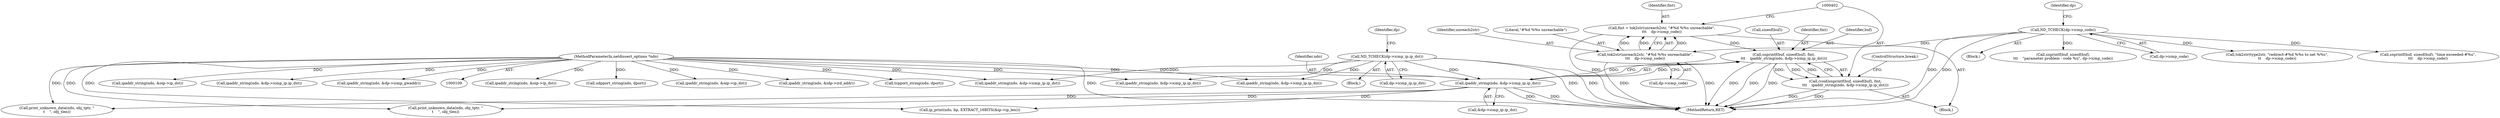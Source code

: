 digraph "0_tcpdump_1a1bce0526a77b62e41531b00f8bb5e21fd4f3a3@API" {
"1000403" [label="(Call,snprintf(buf, sizeof(buf), fmt,\n\t\t\t    ipaddr_string(ndo, &dp->icmp_ip.ip_dst)))"];
"1000393" [label="(Call,fmt = tok2str(unreach2str, \"#%d %%s unreachable\",\n\t\t\t    dp->icmp_code))"];
"1000395" [label="(Call,tok2str(unreach2str, \"#%d %%s unreachable\",\n\t\t\t    dp->icmp_code))"];
"1000154" [label="(Call,ND_TCHECK(dp->icmp_code))"];
"1000408" [label="(Call,ipaddr_string(ndo, &dp->icmp_ip.ip_dst))"];
"1000110" [label="(MethodParameterIn,netdissect_options *ndo)"];
"1000196" [label="(Call,ND_TCHECK(dp->icmp_ip.ip_dst))"];
"1000401" [label="(Call,(void)snprintf(buf, sizeof(buf), fmt,\n\t\t\t    ipaddr_string(ndo, &dp->icmp_ip.ip_dst)))"];
"1000110" [label="(MethodParameterIn,netdissect_options *ndo)"];
"1001256" [label="(Call,print_unknown_data(ndo, obj_tptr, \"\n\t    \", obj_tlen))"];
"1001248" [label="(Call,print_unknown_data(ndo, obj_tptr, \"\n\t    \", obj_tlen))"];
"1000396" [label="(Identifier,unreach2str)"];
"1000405" [label="(Call,sizeof(buf))"];
"1000427" [label="(Call,tok2str(type2str, \"redirect-#%d %%s to net %%s\",\n\t\t    dp->icmp_code))"];
"1000311" [label="(Call,udpport_string(ndo, dport))"];
"1000162" [label="(Block,)"];
"1000408" [label="(Call,ipaddr_string(ndo, &dp->icmp_ip.ip_dst))"];
"1000393" [label="(Call,fmt = tok2str(unreach2str, \"#%d %%s unreachable\",\n\t\t\t    dp->icmp_code))"];
"1000416" [label="(ControlStructure,break;)"];
"1000407" [label="(Identifier,fmt)"];
"1000398" [label="(Call,dp->icmp_code)"];
"1000305" [label="(Call,ipaddr_string(ndo, &oip->ip_dst))"];
"1000656" [label="(Call,ipaddr_string(ndo, &idp->ird_addr))"];
"1000701" [label="(Call,snprintf(buf, sizeof(buf), \"time exceeded-#%u\",\n\t\t\t    dp->icmp_code))"];
"1000197" [label="(Call,dp->icmp_ip.ip_dst)"];
"1000404" [label="(Identifier,buf)"];
"1000160" [label="(Identifier,dp)"];
"1000154" [label="(Call,ND_TCHECK(dp->icmp_code))"];
"1000155" [label="(Call,dp->icmp_code)"];
"1000196" [label="(Call,ND_TCHECK(dp->icmp_ip.ip_dst))"];
"1000293" [label="(Call,tcpport_string(ndo, dport))"];
"1000115" [label="(Block,)"];
"1000287" [label="(Call,ipaddr_string(ndo, &oip->ip_dst))"];
"1000383" [label="(Call,ipaddr_string(ndo, &dp->icmp_ip.ip_dst))"];
"1000204" [label="(Identifier,dp)"];
"1000365" [label="(Call,ipaddr_string(ndo, &dp->icmp_ip.ip_dst))"];
"1000409" [label="(Identifier,ndo)"];
"1000401" [label="(Call,(void)snprintf(buf, sizeof(buf), fmt,\n\t\t\t    ipaddr_string(ndo, &dp->icmp_ip.ip_dst)))"];
"1000397" [label="(Literal,\"#%d %%s unreachable\")"];
"1000221" [label="(Call,ipaddr_string(ndo, &dp->icmp_ip.ip_dst))"];
"1000978" [label="(Call,ip_print(ndo, bp, EXTRACT_16BITS(&ip->ip_len)))"];
"1000323" [label="(Call,ipaddr_string(ndo, &oip->ip_dst))"];
"1000440" [label="(Call,ipaddr_string(ndo, &dp->icmp_ip.ip_dst))"];
"1000718" [label="(Call,snprintf(buf, sizeof(buf),\n\t\t\t    \"parameter problem - code %u\", dp->icmp_code))"];
"1000206" [label="(Block,)"];
"1001279" [label="(MethodReturn,RET)"];
"1000410" [label="(Call,&dp->icmp_ip.ip_dst)"];
"1000448" [label="(Call,ipaddr_string(ndo, &dp->icmp_gwaddr))"];
"1000395" [label="(Call,tok2str(unreach2str, \"#%d %%s unreachable\",\n\t\t\t    dp->icmp_code))"];
"1000403" [label="(Call,snprintf(buf, sizeof(buf), fmt,\n\t\t\t    ipaddr_string(ndo, &dp->icmp_ip.ip_dst)))"];
"1000394" [label="(Identifier,fmt)"];
"1000403" -> "1000401"  [label="AST: "];
"1000403" -> "1000408"  [label="CFG: "];
"1000404" -> "1000403"  [label="AST: "];
"1000405" -> "1000403"  [label="AST: "];
"1000407" -> "1000403"  [label="AST: "];
"1000408" -> "1000403"  [label="AST: "];
"1000401" -> "1000403"  [label="CFG: "];
"1000403" -> "1001279"  [label="DDG: "];
"1000403" -> "1001279"  [label="DDG: "];
"1000403" -> "1001279"  [label="DDG: "];
"1000403" -> "1000401"  [label="DDG: "];
"1000403" -> "1000401"  [label="DDG: "];
"1000403" -> "1000401"  [label="DDG: "];
"1000393" -> "1000403"  [label="DDG: "];
"1000408" -> "1000403"  [label="DDG: "];
"1000408" -> "1000403"  [label="DDG: "];
"1000393" -> "1000206"  [label="AST: "];
"1000393" -> "1000395"  [label="CFG: "];
"1000394" -> "1000393"  [label="AST: "];
"1000395" -> "1000393"  [label="AST: "];
"1000402" -> "1000393"  [label="CFG: "];
"1000393" -> "1001279"  [label="DDG: "];
"1000395" -> "1000393"  [label="DDG: "];
"1000395" -> "1000393"  [label="DDG: "];
"1000395" -> "1000393"  [label="DDG: "];
"1000395" -> "1000398"  [label="CFG: "];
"1000396" -> "1000395"  [label="AST: "];
"1000397" -> "1000395"  [label="AST: "];
"1000398" -> "1000395"  [label="AST: "];
"1000395" -> "1001279"  [label="DDG: "];
"1000395" -> "1001279"  [label="DDG: "];
"1000154" -> "1000395"  [label="DDG: "];
"1000154" -> "1000115"  [label="AST: "];
"1000154" -> "1000155"  [label="CFG: "];
"1000155" -> "1000154"  [label="AST: "];
"1000160" -> "1000154"  [label="CFG: "];
"1000154" -> "1001279"  [label="DDG: "];
"1000154" -> "1001279"  [label="DDG: "];
"1000154" -> "1000427"  [label="DDG: "];
"1000154" -> "1000701"  [label="DDG: "];
"1000154" -> "1000718"  [label="DDG: "];
"1000408" -> "1000410"  [label="CFG: "];
"1000409" -> "1000408"  [label="AST: "];
"1000410" -> "1000408"  [label="AST: "];
"1000408" -> "1001279"  [label="DDG: "];
"1000408" -> "1001279"  [label="DDG: "];
"1000110" -> "1000408"  [label="DDG: "];
"1000196" -> "1000408"  [label="DDG: "];
"1000408" -> "1000978"  [label="DDG: "];
"1000408" -> "1001248"  [label="DDG: "];
"1000408" -> "1001256"  [label="DDG: "];
"1000110" -> "1000109"  [label="AST: "];
"1000110" -> "1001279"  [label="DDG: "];
"1000110" -> "1000221"  [label="DDG: "];
"1000110" -> "1000287"  [label="DDG: "];
"1000110" -> "1000293"  [label="DDG: "];
"1000110" -> "1000305"  [label="DDG: "];
"1000110" -> "1000311"  [label="DDG: "];
"1000110" -> "1000323"  [label="DDG: "];
"1000110" -> "1000365"  [label="DDG: "];
"1000110" -> "1000383"  [label="DDG: "];
"1000110" -> "1000440"  [label="DDG: "];
"1000110" -> "1000448"  [label="DDG: "];
"1000110" -> "1000656"  [label="DDG: "];
"1000110" -> "1000978"  [label="DDG: "];
"1000110" -> "1001248"  [label="DDG: "];
"1000110" -> "1001256"  [label="DDG: "];
"1000196" -> "1000162"  [label="AST: "];
"1000196" -> "1000197"  [label="CFG: "];
"1000197" -> "1000196"  [label="AST: "];
"1000204" -> "1000196"  [label="CFG: "];
"1000196" -> "1001279"  [label="DDG: "];
"1000196" -> "1001279"  [label="DDG: "];
"1000196" -> "1000221"  [label="DDG: "];
"1000196" -> "1000365"  [label="DDG: "];
"1000196" -> "1000383"  [label="DDG: "];
"1000401" -> "1000206"  [label="AST: "];
"1000402" -> "1000401"  [label="AST: "];
"1000416" -> "1000401"  [label="CFG: "];
"1000401" -> "1001279"  [label="DDG: "];
"1000401" -> "1001279"  [label="DDG: "];
}
